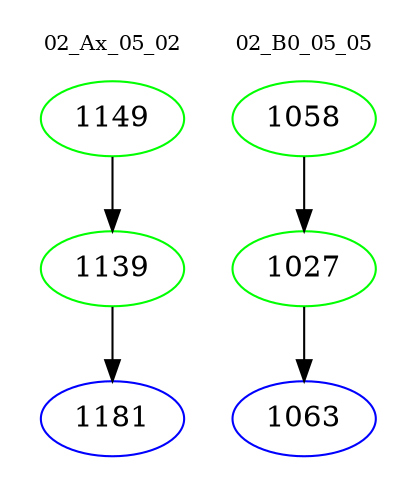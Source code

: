 digraph{
subgraph cluster_0 {
color = white
label = "02_Ax_05_02";
fontsize=10;
T0_1149 [label="1149", color="green"]
T0_1149 -> T0_1139 [color="black"]
T0_1139 [label="1139", color="green"]
T0_1139 -> T0_1181 [color="black"]
T0_1181 [label="1181", color="blue"]
}
subgraph cluster_1 {
color = white
label = "02_B0_05_05";
fontsize=10;
T1_1058 [label="1058", color="green"]
T1_1058 -> T1_1027 [color="black"]
T1_1027 [label="1027", color="green"]
T1_1027 -> T1_1063 [color="black"]
T1_1063 [label="1063", color="blue"]
}
}
